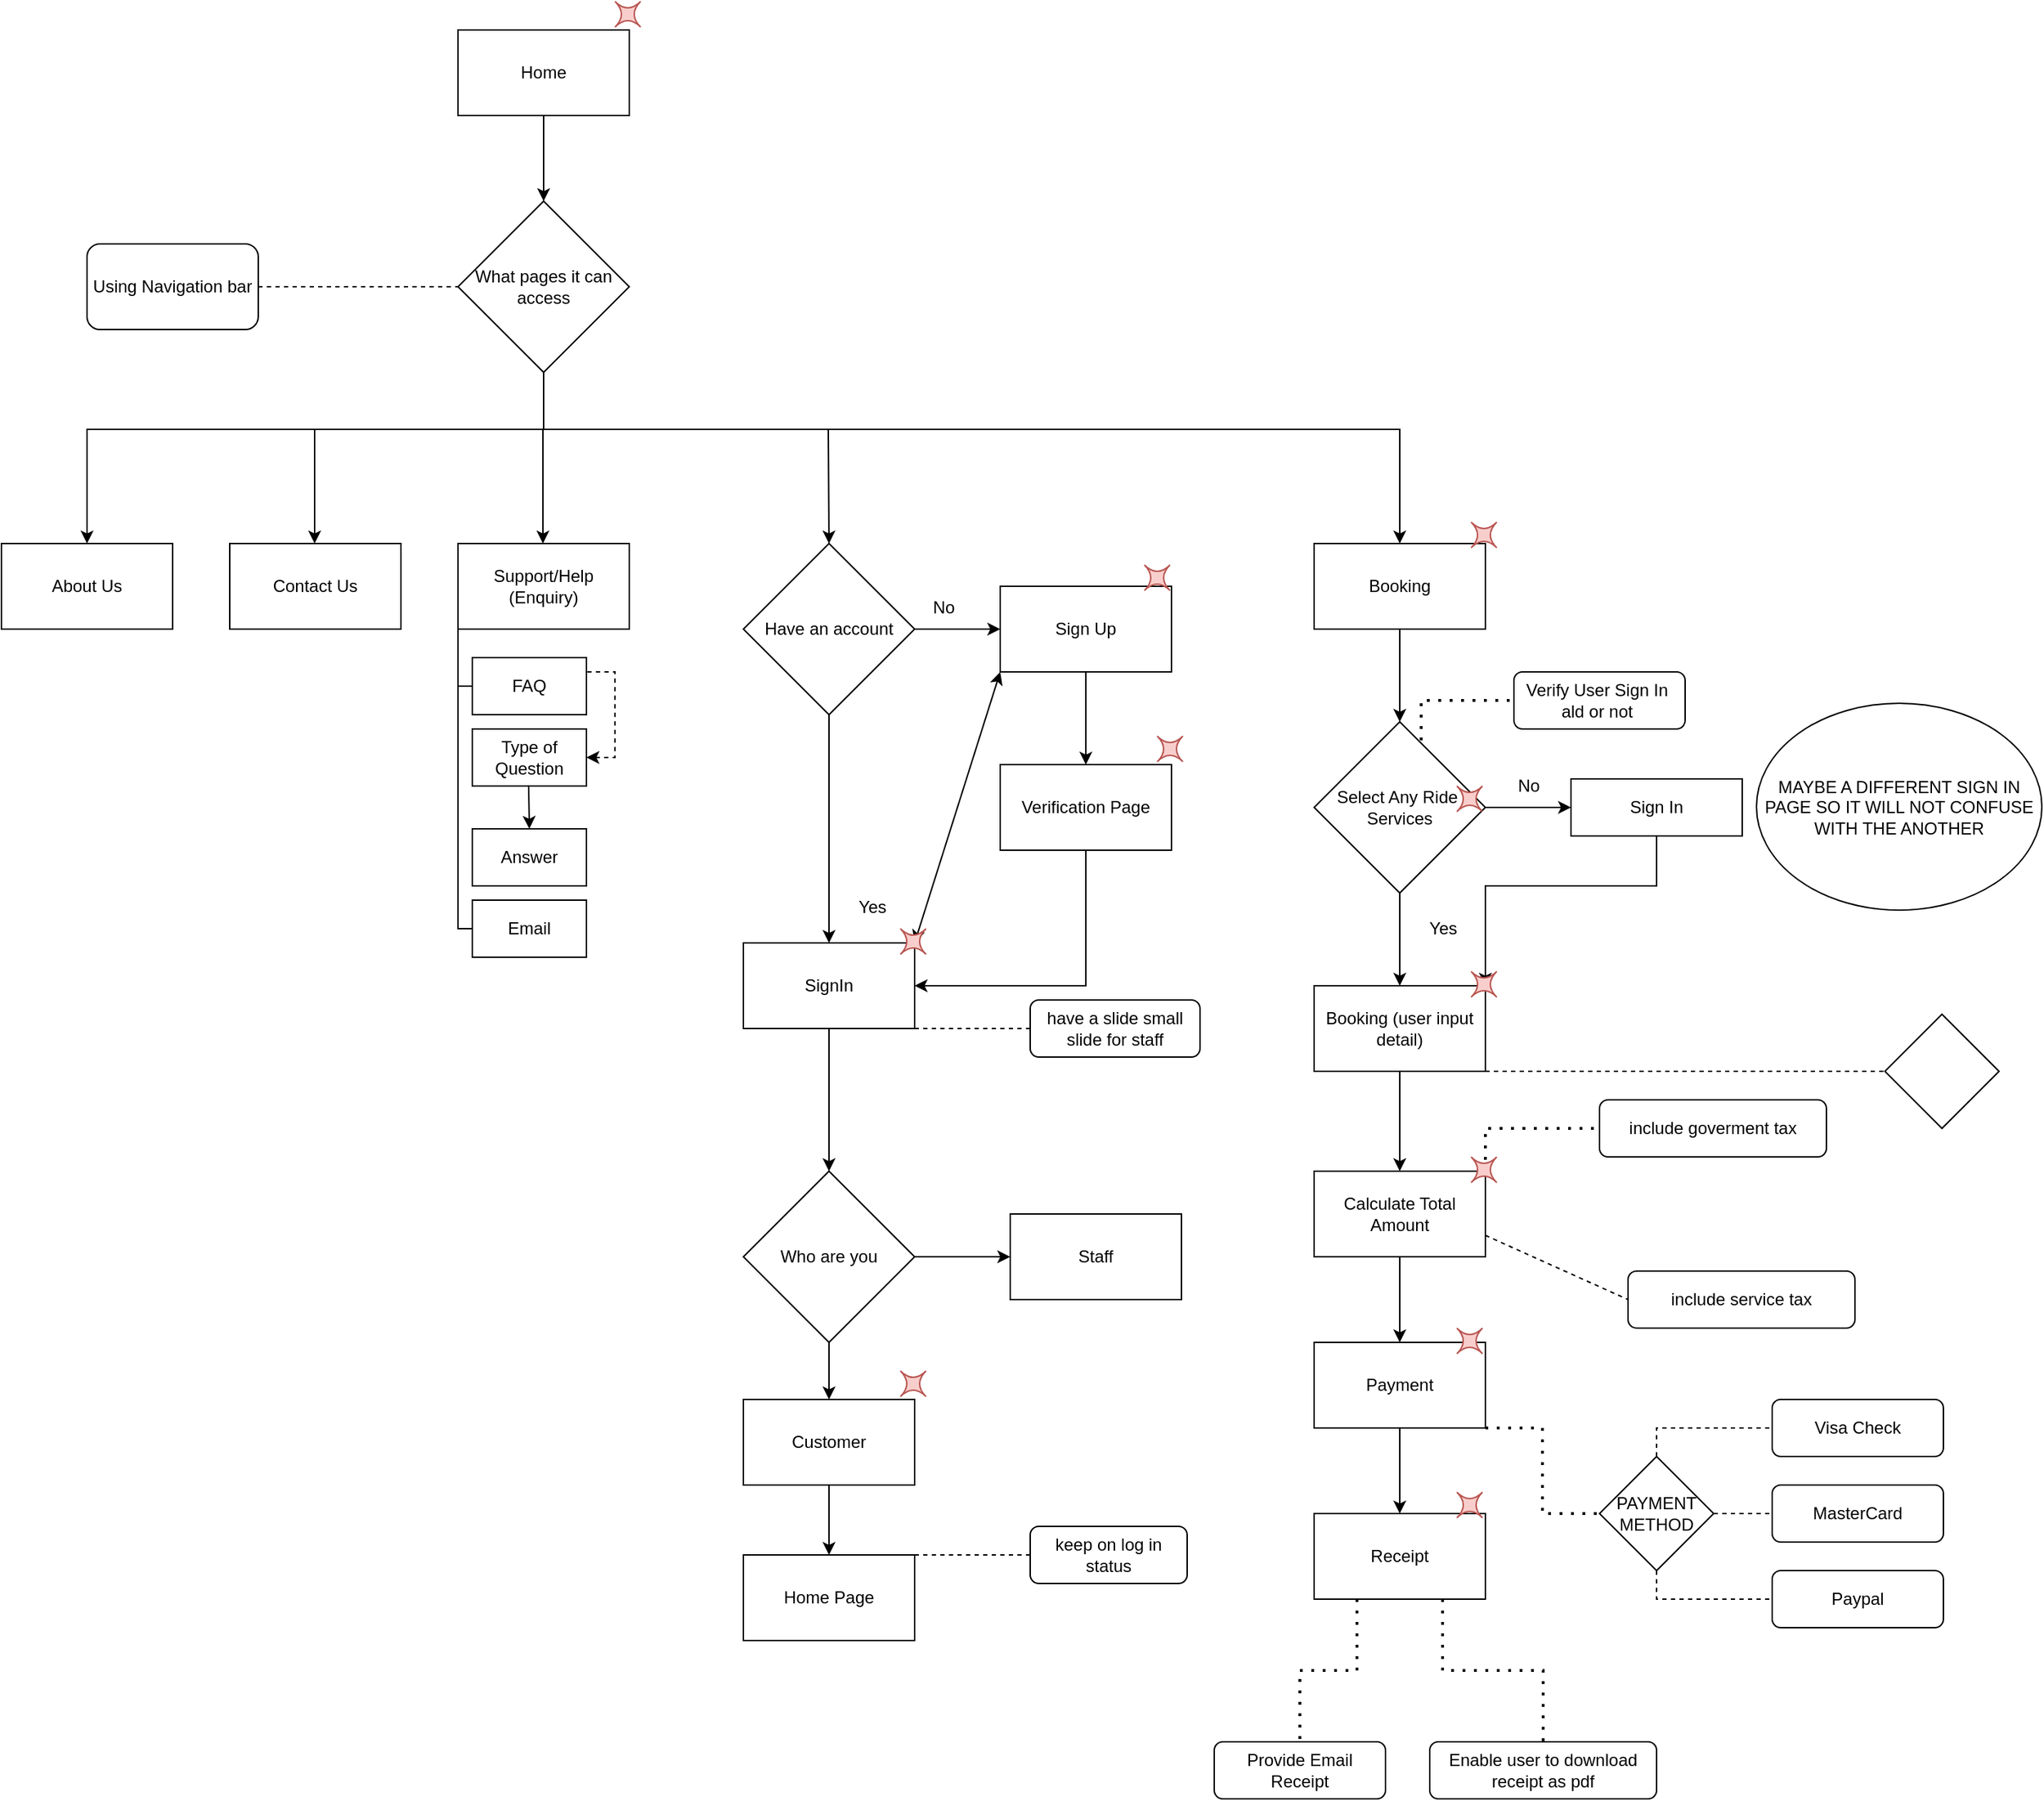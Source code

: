 <mxfile version="21.0.6" type="github">
  <diagram id="C5RBs43oDa-KdzZeNtuy" name="Page-1">
    <mxGraphModel dx="1185" dy="1138" grid="1" gridSize="10" guides="1" tooltips="1" connect="1" arrows="1" fold="1" page="1" pageScale="1" pageWidth="827" pageHeight="1169" math="0" shadow="0">
      <root>
        <mxCell id="WIyWlLk6GJQsqaUBKTNV-0" />
        <mxCell id="WIyWlLk6GJQsqaUBKTNV-1" parent="WIyWlLk6GJQsqaUBKTNV-0" />
        <mxCell id="jvYdk_ujipmIe7CMrrBQ-0" value="Home" style="rounded=0;whiteSpace=wrap;html=1;" parent="WIyWlLk6GJQsqaUBKTNV-1" vertex="1">
          <mxGeometry x="320" y="40" width="120" height="60" as="geometry" />
        </mxCell>
        <mxCell id="jvYdk_ujipmIe7CMrrBQ-1" value="What pages it can access" style="rhombus;whiteSpace=wrap;html=1;" parent="WIyWlLk6GJQsqaUBKTNV-1" vertex="1">
          <mxGeometry x="320" y="160" width="120" height="120" as="geometry" />
        </mxCell>
        <mxCell id="jvYdk_ujipmIe7CMrrBQ-3" value="" style="endArrow=classic;html=1;rounded=0;exitX=0.5;exitY=1;exitDx=0;exitDy=0;" parent="WIyWlLk6GJQsqaUBKTNV-1" source="jvYdk_ujipmIe7CMrrBQ-0" target="jvYdk_ujipmIe7CMrrBQ-1" edge="1">
          <mxGeometry width="50" height="50" relative="1" as="geometry">
            <mxPoint x="210" y="120" as="sourcePoint" />
            <mxPoint x="210" y="210" as="targetPoint" />
          </mxGeometry>
        </mxCell>
        <mxCell id="jvYdk_ujipmIe7CMrrBQ-5" value="" style="endArrow=classic;html=1;rounded=0;exitX=0.5;exitY=1;exitDx=0;exitDy=0;edgeStyle=orthogonalEdgeStyle;entryX=0.5;entryY=0;entryDx=0;entryDy=0;" parent="WIyWlLk6GJQsqaUBKTNV-1" source="jvYdk_ujipmIe7CMrrBQ-1" target="jvYdk_ujipmIe7CMrrBQ-12" edge="1">
          <mxGeometry width="50" height="50" relative="1" as="geometry">
            <mxPoint x="210" y="120" as="sourcePoint" />
            <mxPoint x="160" y="400" as="targetPoint" />
            <Array as="points">
              <mxPoint x="380" y="320" />
              <mxPoint x="60" y="320" />
            </Array>
          </mxGeometry>
        </mxCell>
        <mxCell id="jvYdk_ujipmIe7CMrrBQ-7" value="" style="endArrow=classic;html=1;rounded=0;" parent="WIyWlLk6GJQsqaUBKTNV-1" edge="1">
          <mxGeometry width="50" height="50" relative="1" as="geometry">
            <mxPoint x="219.5" y="320" as="sourcePoint" />
            <mxPoint x="219.5" y="400" as="targetPoint" />
          </mxGeometry>
        </mxCell>
        <mxCell id="jvYdk_ujipmIe7CMrrBQ-9" value="" style="endArrow=classic;html=1;rounded=0;" parent="WIyWlLk6GJQsqaUBKTNV-1" edge="1">
          <mxGeometry width="50" height="50" relative="1" as="geometry">
            <mxPoint x="379.5" y="320" as="sourcePoint" />
            <mxPoint x="379.5" y="400" as="targetPoint" />
          </mxGeometry>
        </mxCell>
        <mxCell id="jvYdk_ujipmIe7CMrrBQ-10" value="" style="endArrow=classic;html=1;rounded=0;exitX=0.5;exitY=1;exitDx=0;exitDy=0;edgeStyle=orthogonalEdgeStyle;entryX=0.5;entryY=0;entryDx=0;entryDy=0;" parent="WIyWlLk6GJQsqaUBKTNV-1" source="jvYdk_ujipmIe7CMrrBQ-1" target="jvYdk_ujipmIe7CMrrBQ-16" edge="1">
          <mxGeometry width="50" height="50" relative="1" as="geometry">
            <mxPoint x="390" y="290" as="sourcePoint" />
            <mxPoint x="720" y="400" as="targetPoint" />
            <Array as="points">
              <mxPoint x="380" y="320" />
              <mxPoint x="980" y="320" />
            </Array>
          </mxGeometry>
        </mxCell>
        <mxCell id="jvYdk_ujipmIe7CMrrBQ-11" value="" style="endArrow=classic;html=1;rounded=0;entryX=0.5;entryY=0;entryDx=0;entryDy=0;" parent="WIyWlLk6GJQsqaUBKTNV-1" target="jvYdk_ujipmIe7CMrrBQ-72" edge="1">
          <mxGeometry width="50" height="50" relative="1" as="geometry">
            <mxPoint x="579.5" y="320" as="sourcePoint" />
            <mxPoint x="579.5" y="400" as="targetPoint" />
          </mxGeometry>
        </mxCell>
        <mxCell id="jvYdk_ujipmIe7CMrrBQ-12" value="About Us" style="rounded=0;whiteSpace=wrap;html=1;" parent="WIyWlLk6GJQsqaUBKTNV-1" vertex="1">
          <mxGeometry y="400" width="120" height="60" as="geometry" />
        </mxCell>
        <mxCell id="jvYdk_ujipmIe7CMrrBQ-13" value="Contact Us" style="rounded=0;whiteSpace=wrap;html=1;" parent="WIyWlLk6GJQsqaUBKTNV-1" vertex="1">
          <mxGeometry x="160" y="400" width="120" height="60" as="geometry" />
        </mxCell>
        <mxCell id="jvYdk_ujipmIe7CMrrBQ-14" value="Support/Help&lt;br&gt;(Enquiry)" style="rounded=0;whiteSpace=wrap;html=1;" parent="WIyWlLk6GJQsqaUBKTNV-1" vertex="1">
          <mxGeometry x="320" y="400" width="120" height="60" as="geometry" />
        </mxCell>
        <mxCell id="jvYdk_ujipmIe7CMrrBQ-15" value="SignIn" style="rounded=0;whiteSpace=wrap;html=1;" parent="WIyWlLk6GJQsqaUBKTNV-1" vertex="1">
          <mxGeometry x="520" y="680" width="120" height="60" as="geometry" />
        </mxCell>
        <mxCell id="jvYdk_ujipmIe7CMrrBQ-16" value="Booking" style="rounded=0;whiteSpace=wrap;html=1;" parent="WIyWlLk6GJQsqaUBKTNV-1" vertex="1">
          <mxGeometry x="920" y="400" width="120" height="60" as="geometry" />
        </mxCell>
        <mxCell id="jvYdk_ujipmIe7CMrrBQ-30" value="Using Navigation bar" style="rounded=1;whiteSpace=wrap;html=1;" parent="WIyWlLk6GJQsqaUBKTNV-1" vertex="1">
          <mxGeometry x="60" y="190" width="120" height="60" as="geometry" />
        </mxCell>
        <mxCell id="jvYdk_ujipmIe7CMrrBQ-39" value="FAQ" style="rounded=0;whiteSpace=wrap;html=1;" parent="WIyWlLk6GJQsqaUBKTNV-1" vertex="1">
          <mxGeometry x="330" y="480" width="80" height="40" as="geometry" />
        </mxCell>
        <mxCell id="jvYdk_ujipmIe7CMrrBQ-40" value="Email" style="rounded=0;whiteSpace=wrap;html=1;" parent="WIyWlLk6GJQsqaUBKTNV-1" vertex="1">
          <mxGeometry x="330" y="650" width="80" height="40" as="geometry" />
        </mxCell>
        <mxCell id="jvYdk_ujipmIe7CMrrBQ-41" value="" style="endArrow=none;html=1;rounded=0;entryX=0;entryY=1;entryDx=0;entryDy=0;exitX=0;exitY=0.5;exitDx=0;exitDy=0;edgeStyle=orthogonalEdgeStyle;" parent="WIyWlLk6GJQsqaUBKTNV-1" source="jvYdk_ujipmIe7CMrrBQ-40" target="jvYdk_ujipmIe7CMrrBQ-14" edge="1">
          <mxGeometry width="50" height="50" relative="1" as="geometry">
            <mxPoint x="300" y="570" as="sourcePoint" />
            <mxPoint x="350" y="520" as="targetPoint" />
          </mxGeometry>
        </mxCell>
        <mxCell id="jvYdk_ujipmIe7CMrrBQ-42" value="" style="endArrow=none;html=1;rounded=0;exitX=0;exitY=0.5;exitDx=0;exitDy=0;" parent="WIyWlLk6GJQsqaUBKTNV-1" source="jvYdk_ujipmIe7CMrrBQ-39" edge="1">
          <mxGeometry width="50" height="50" relative="1" as="geometry">
            <mxPoint x="520" y="570" as="sourcePoint" />
            <mxPoint x="320" y="500" as="targetPoint" />
          </mxGeometry>
        </mxCell>
        <mxCell id="jvYdk_ujipmIe7CMrrBQ-44" value="" style="endArrow=none;html=1;rounded=0;entryX=1;entryY=0.25;entryDx=0;entryDy=0;exitX=1;exitY=0.5;exitDx=0;exitDy=0;edgeStyle=orthogonalEdgeStyle;startArrow=classic;startFill=1;dashed=1;" parent="WIyWlLk6GJQsqaUBKTNV-1" source="jvYdk_ujipmIe7CMrrBQ-45" target="jvYdk_ujipmIe7CMrrBQ-39" edge="1">
          <mxGeometry width="50" height="50" relative="1" as="geometry">
            <mxPoint x="440" y="550" as="sourcePoint" />
            <mxPoint x="330" y="470" as="targetPoint" />
            <Array as="points">
              <mxPoint x="430" y="550" />
              <mxPoint x="430" y="490" />
            </Array>
          </mxGeometry>
        </mxCell>
        <mxCell id="jvYdk_ujipmIe7CMrrBQ-45" value="Type of Question" style="rounded=0;whiteSpace=wrap;html=1;" parent="WIyWlLk6GJQsqaUBKTNV-1" vertex="1">
          <mxGeometry x="330" y="530" width="80" height="40" as="geometry" />
        </mxCell>
        <mxCell id="jvYdk_ujipmIe7CMrrBQ-46" value="" style="endArrow=classic;html=1;rounded=0;entryX=0.5;entryY=0;entryDx=0;entryDy=0;" parent="WIyWlLk6GJQsqaUBKTNV-1" target="jvYdk_ujipmIe7CMrrBQ-47" edge="1">
          <mxGeometry width="50" height="50" relative="1" as="geometry">
            <mxPoint x="369.5" y="570" as="sourcePoint" />
            <mxPoint x="370" y="610" as="targetPoint" />
          </mxGeometry>
        </mxCell>
        <mxCell id="jvYdk_ujipmIe7CMrrBQ-47" value="Answer" style="rounded=0;whiteSpace=wrap;html=1;" parent="WIyWlLk6GJQsqaUBKTNV-1" vertex="1">
          <mxGeometry x="330" y="600" width="80" height="40" as="geometry" />
        </mxCell>
        <mxCell id="jvYdk_ujipmIe7CMrrBQ-49" value="" style="endArrow=classic;html=1;rounded=0;exitX=1;exitY=0.5;exitDx=0;exitDy=0;entryX=0;entryY=0.5;entryDx=0;entryDy=0;" parent="WIyWlLk6GJQsqaUBKTNV-1" source="jvYdk_ujipmIe7CMrrBQ-72" target="jvYdk_ujipmIe7CMrrBQ-50" edge="1">
          <mxGeometry width="50" height="50" relative="1" as="geometry">
            <mxPoint x="759.5" y="440" as="sourcePoint" />
            <mxPoint x="750" y="380" as="targetPoint" />
          </mxGeometry>
        </mxCell>
        <mxCell id="jvYdk_ujipmIe7CMrrBQ-50" value="Sign Up" style="rounded=0;whiteSpace=wrap;html=1;" parent="WIyWlLk6GJQsqaUBKTNV-1" vertex="1">
          <mxGeometry x="700" y="430" width="120" height="60" as="geometry" />
        </mxCell>
        <mxCell id="jvYdk_ujipmIe7CMrrBQ-51" value="" style="endArrow=none;dashed=1;html=1;dashPattern=1 3;strokeWidth=2;rounded=0;exitX=1;exitY=0;exitDx=0;exitDy=0;entryX=0;entryY=0.5;entryDx=0;entryDy=0;edgeStyle=orthogonalEdgeStyle;" parent="WIyWlLk6GJQsqaUBKTNV-1" source="jvYdk_ujipmIe7CMrrBQ-54" target="jvYdk_ujipmIe7CMrrBQ-52" edge="1">
          <mxGeometry width="50" height="50" relative="1" as="geometry">
            <mxPoint x="1300" y="480" as="sourcePoint" />
            <mxPoint x="1100" y="430" as="targetPoint" />
            <Array as="points">
              <mxPoint x="995" y="510" />
            </Array>
          </mxGeometry>
        </mxCell>
        <mxCell id="jvYdk_ujipmIe7CMrrBQ-52" value="Verify User Sign In&amp;nbsp;&lt;br&gt;ald or not&amp;nbsp;" style="rounded=1;whiteSpace=wrap;html=1;" parent="WIyWlLk6GJQsqaUBKTNV-1" vertex="1">
          <mxGeometry x="1060" y="490" width="120" height="40" as="geometry" />
        </mxCell>
        <mxCell id="jvYdk_ujipmIe7CMrrBQ-59" style="rounded=0;orthogonalLoop=1;jettySize=auto;html=1;entryX=0;entryY=0.5;entryDx=0;entryDy=0;" parent="WIyWlLk6GJQsqaUBKTNV-1" source="jvYdk_ujipmIe7CMrrBQ-54" target="jvYdk_ujipmIe7CMrrBQ-58" edge="1">
          <mxGeometry relative="1" as="geometry" />
        </mxCell>
        <mxCell id="jvYdk_ujipmIe7CMrrBQ-54" value="Select Any Ride&amp;nbsp;&lt;br&gt;Services" style="rhombus;whiteSpace=wrap;html=1;" parent="WIyWlLk6GJQsqaUBKTNV-1" vertex="1">
          <mxGeometry x="920" y="525" width="120" height="120" as="geometry" />
        </mxCell>
        <mxCell id="jvYdk_ujipmIe7CMrrBQ-55" value="" style="endArrow=classic;html=1;rounded=0;entryX=0.5;entryY=0;entryDx=0;entryDy=0;exitX=0.5;exitY=1;exitDx=0;exitDy=0;" parent="WIyWlLk6GJQsqaUBKTNV-1" source="jvYdk_ujipmIe7CMrrBQ-16" target="jvYdk_ujipmIe7CMrrBQ-54" edge="1">
          <mxGeometry width="50" height="50" relative="1" as="geometry">
            <mxPoint x="789.5" y="330" as="sourcePoint" />
            <mxPoint x="790" y="410" as="targetPoint" />
          </mxGeometry>
        </mxCell>
        <mxCell id="jvYdk_ujipmIe7CMrrBQ-56" value="" style="endArrow=classic;html=1;rounded=0;exitX=0.5;exitY=1;exitDx=0;exitDy=0;entryX=0.5;entryY=0;entryDx=0;entryDy=0;" parent="WIyWlLk6GJQsqaUBKTNV-1" source="jvYdk_ujipmIe7CMrrBQ-54" target="jvYdk_ujipmIe7CMrrBQ-64" edge="1">
          <mxGeometry width="50" height="50" relative="1" as="geometry">
            <mxPoint x="990" y="470" as="sourcePoint" />
            <mxPoint x="980" y="640" as="targetPoint" />
          </mxGeometry>
        </mxCell>
        <mxCell id="jvYdk_ujipmIe7CMrrBQ-58" value="Sign In" style="rounded=0;whiteSpace=wrap;html=1;" parent="WIyWlLk6GJQsqaUBKTNV-1" vertex="1">
          <mxGeometry x="1100" y="565" width="120" height="40" as="geometry" />
        </mxCell>
        <mxCell id="jvYdk_ujipmIe7CMrrBQ-60" value="No" style="text;html=1;align=center;verticalAlign=middle;resizable=0;points=[];autosize=1;strokeColor=none;fillColor=none;" parent="WIyWlLk6GJQsqaUBKTNV-1" vertex="1">
          <mxGeometry x="1050" y="555" width="40" height="30" as="geometry" />
        </mxCell>
        <mxCell id="jvYdk_ujipmIe7CMrrBQ-63" value="Yes" style="text;html=1;align=center;verticalAlign=middle;resizable=0;points=[];autosize=1;strokeColor=none;fillColor=none;" parent="WIyWlLk6GJQsqaUBKTNV-1" vertex="1">
          <mxGeometry x="990" y="655" width="40" height="30" as="geometry" />
        </mxCell>
        <mxCell id="jvYdk_ujipmIe7CMrrBQ-64" value="Booking (user input detail)" style="rounded=0;whiteSpace=wrap;html=1;" parent="WIyWlLk6GJQsqaUBKTNV-1" vertex="1">
          <mxGeometry x="920" y="710" width="120" height="60" as="geometry" />
        </mxCell>
        <mxCell id="jvYdk_ujipmIe7CMrrBQ-66" value="Calculate Total Amount" style="rounded=0;whiteSpace=wrap;html=1;" parent="WIyWlLk6GJQsqaUBKTNV-1" vertex="1">
          <mxGeometry x="920" y="840" width="120" height="60" as="geometry" />
        </mxCell>
        <mxCell id="jvYdk_ujipmIe7CMrrBQ-67" value="" style="endArrow=classic;html=1;rounded=0;exitX=0.5;exitY=1;exitDx=0;exitDy=0;entryX=0.5;entryY=0;entryDx=0;entryDy=0;" parent="WIyWlLk6GJQsqaUBKTNV-1" source="jvYdk_ujipmIe7CMrrBQ-64" target="jvYdk_ujipmIe7CMrrBQ-66" edge="1">
          <mxGeometry width="50" height="50" relative="1" as="geometry">
            <mxPoint x="990" y="655" as="sourcePoint" />
            <mxPoint x="990" y="720" as="targetPoint" />
          </mxGeometry>
        </mxCell>
        <mxCell id="jvYdk_ujipmIe7CMrrBQ-68" value="Payment" style="rounded=0;whiteSpace=wrap;html=1;" parent="WIyWlLk6GJQsqaUBKTNV-1" vertex="1">
          <mxGeometry x="920" y="960" width="120" height="60" as="geometry" />
        </mxCell>
        <mxCell id="jvYdk_ujipmIe7CMrrBQ-69" value="" style="endArrow=classic;html=1;rounded=0;entryX=0.5;entryY=0;entryDx=0;entryDy=0;exitX=0.5;exitY=1;exitDx=0;exitDy=0;" parent="WIyWlLk6GJQsqaUBKTNV-1" source="jvYdk_ujipmIe7CMrrBQ-66" target="jvYdk_ujipmIe7CMrrBQ-68" edge="1">
          <mxGeometry width="50" height="50" relative="1" as="geometry">
            <mxPoint x="1060" y="930" as="sourcePoint" />
            <mxPoint x="990" y="840" as="targetPoint" />
          </mxGeometry>
        </mxCell>
        <mxCell id="jvYdk_ujipmIe7CMrrBQ-70" value="Receipt" style="rounded=0;whiteSpace=wrap;html=1;" parent="WIyWlLk6GJQsqaUBKTNV-1" vertex="1">
          <mxGeometry x="920" y="1080" width="120" height="60" as="geometry" />
        </mxCell>
        <mxCell id="jvYdk_ujipmIe7CMrrBQ-71" value="" style="endArrow=classic;html=1;rounded=0;entryX=0.5;entryY=0;entryDx=0;entryDy=0;exitX=0.5;exitY=1;exitDx=0;exitDy=0;" parent="WIyWlLk6GJQsqaUBKTNV-1" target="jvYdk_ujipmIe7CMrrBQ-70" edge="1">
          <mxGeometry width="50" height="50" relative="1" as="geometry">
            <mxPoint x="980" y="1020" as="sourcePoint" />
            <mxPoint x="990" y="960" as="targetPoint" />
          </mxGeometry>
        </mxCell>
        <mxCell id="jvYdk_ujipmIe7CMrrBQ-72" value="Have an account" style="rhombus;whiteSpace=wrap;html=1;" parent="WIyWlLk6GJQsqaUBKTNV-1" vertex="1">
          <mxGeometry x="520" y="400" width="120" height="120" as="geometry" />
        </mxCell>
        <mxCell id="jvYdk_ujipmIe7CMrrBQ-73" value="" style="endArrow=classic;html=1;rounded=0;exitX=0.5;exitY=1;exitDx=0;exitDy=0;entryX=0.5;entryY=0;entryDx=0;entryDy=0;" parent="WIyWlLk6GJQsqaUBKTNV-1" source="jvYdk_ujipmIe7CMrrBQ-50" target="jvYdk_ujipmIe7CMrrBQ-74" edge="1">
          <mxGeometry width="50" height="50" relative="1" as="geometry">
            <mxPoint x="730" y="620" as="sourcePoint" />
            <mxPoint x="760" y="570" as="targetPoint" />
          </mxGeometry>
        </mxCell>
        <mxCell id="jvYdk_ujipmIe7CMrrBQ-77" style="edgeStyle=orthogonalEdgeStyle;rounded=0;orthogonalLoop=1;jettySize=auto;html=1;entryX=1;entryY=0.5;entryDx=0;entryDy=0;" parent="WIyWlLk6GJQsqaUBKTNV-1" source="jvYdk_ujipmIe7CMrrBQ-74" target="jvYdk_ujipmIe7CMrrBQ-15" edge="1">
          <mxGeometry relative="1" as="geometry">
            <Array as="points">
              <mxPoint x="760" y="710" />
            </Array>
          </mxGeometry>
        </mxCell>
        <mxCell id="jvYdk_ujipmIe7CMrrBQ-74" value="Verification Page" style="rounded=0;whiteSpace=wrap;html=1;" parent="WIyWlLk6GJQsqaUBKTNV-1" vertex="1">
          <mxGeometry x="700" y="555" width="120" height="60" as="geometry" />
        </mxCell>
        <mxCell id="jvYdk_ujipmIe7CMrrBQ-75" value="No" style="text;html=1;align=center;verticalAlign=middle;resizable=0;points=[];autosize=1;strokeColor=none;fillColor=none;" parent="WIyWlLk6GJQsqaUBKTNV-1" vertex="1">
          <mxGeometry x="640" y="430" width="40" height="30" as="geometry" />
        </mxCell>
        <mxCell id="jvYdk_ujipmIe7CMrrBQ-76" value="" style="endArrow=classic;html=1;rounded=0;entryX=0.5;entryY=0;entryDx=0;entryDy=0;exitX=0.5;exitY=1;exitDx=0;exitDy=0;" parent="WIyWlLk6GJQsqaUBKTNV-1" source="jvYdk_ujipmIe7CMrrBQ-72" target="jvYdk_ujipmIe7CMrrBQ-15" edge="1">
          <mxGeometry width="50" height="50" relative="1" as="geometry">
            <mxPoint x="589.5" y="330" as="sourcePoint" />
            <mxPoint x="590" y="410" as="targetPoint" />
          </mxGeometry>
        </mxCell>
        <mxCell id="jvYdk_ujipmIe7CMrrBQ-78" value="Yes" style="text;html=1;align=center;verticalAlign=middle;resizable=0;points=[];autosize=1;strokeColor=none;fillColor=none;" parent="WIyWlLk6GJQsqaUBKTNV-1" vertex="1">
          <mxGeometry x="590" y="640" width="40" height="30" as="geometry" />
        </mxCell>
        <mxCell id="jvYdk_ujipmIe7CMrrBQ-79" value="" style="endArrow=classic;startArrow=classic;html=1;rounded=0;entryX=0;entryY=1;entryDx=0;entryDy=0;exitX=1;exitY=0;exitDx=0;exitDy=0;" parent="WIyWlLk6GJQsqaUBKTNV-1" source="jvYdk_ujipmIe7CMrrBQ-15" target="jvYdk_ujipmIe7CMrrBQ-50" edge="1">
          <mxGeometry width="50" height="50" relative="1" as="geometry">
            <mxPoint x="620" y="670" as="sourcePoint" />
            <mxPoint x="670" y="620" as="targetPoint" />
          </mxGeometry>
        </mxCell>
        <mxCell id="jvYdk_ujipmIe7CMrrBQ-81" value="Customer" style="rounded=0;whiteSpace=wrap;html=1;" parent="WIyWlLk6GJQsqaUBKTNV-1" vertex="1">
          <mxGeometry x="520" y="1000" width="120" height="60" as="geometry" />
        </mxCell>
        <mxCell id="jvYdk_ujipmIe7CMrrBQ-82" value="Staff" style="rounded=0;whiteSpace=wrap;html=1;" parent="WIyWlLk6GJQsqaUBKTNV-1" vertex="1">
          <mxGeometry x="707" y="870" width="120" height="60" as="geometry" />
        </mxCell>
        <mxCell id="jvYdk_ujipmIe7CMrrBQ-83" value="Who are you" style="rhombus;whiteSpace=wrap;html=1;" parent="WIyWlLk6GJQsqaUBKTNV-1" vertex="1">
          <mxGeometry x="520" y="840" width="120" height="120" as="geometry" />
        </mxCell>
        <mxCell id="jvYdk_ujipmIe7CMrrBQ-84" value="" style="endArrow=classic;html=1;rounded=0;exitX=0.5;exitY=1;exitDx=0;exitDy=0;entryX=0.5;entryY=0;entryDx=0;entryDy=0;" parent="WIyWlLk6GJQsqaUBKTNV-1" source="jvYdk_ujipmIe7CMrrBQ-15" target="jvYdk_ujipmIe7CMrrBQ-83" edge="1">
          <mxGeometry width="50" height="50" relative="1" as="geometry">
            <mxPoint x="740" y="840" as="sourcePoint" />
            <mxPoint x="790" y="790" as="targetPoint" />
          </mxGeometry>
        </mxCell>
        <mxCell id="jvYdk_ujipmIe7CMrrBQ-85" value="" style="endArrow=classic;html=1;rounded=0;exitX=0.5;exitY=1;exitDx=0;exitDy=0;entryX=0.5;entryY=0;entryDx=0;entryDy=0;" parent="WIyWlLk6GJQsqaUBKTNV-1" source="jvYdk_ujipmIe7CMrrBQ-83" target="jvYdk_ujipmIe7CMrrBQ-81" edge="1">
          <mxGeometry width="50" height="50" relative="1" as="geometry">
            <mxPoint x="590" y="750" as="sourcePoint" />
            <mxPoint x="590" y="850" as="targetPoint" />
          </mxGeometry>
        </mxCell>
        <mxCell id="jvYdk_ujipmIe7CMrrBQ-86" value="" style="endArrow=classic;html=1;rounded=0;exitX=1;exitY=0.5;exitDx=0;exitDy=0;entryX=0;entryY=0.5;entryDx=0;entryDy=0;" parent="WIyWlLk6GJQsqaUBKTNV-1" source="jvYdk_ujipmIe7CMrrBQ-83" target="jvYdk_ujipmIe7CMrrBQ-82" edge="1">
          <mxGeometry width="50" height="50" relative="1" as="geometry">
            <mxPoint x="590" y="970" as="sourcePoint" />
            <mxPoint x="590" y="1070" as="targetPoint" />
          </mxGeometry>
        </mxCell>
        <mxCell id="jvYdk_ujipmIe7CMrrBQ-87" value="have a slide small slide for staff" style="rounded=1;whiteSpace=wrap;html=1;" parent="WIyWlLk6GJQsqaUBKTNV-1" vertex="1">
          <mxGeometry x="721" y="720" width="119" height="40" as="geometry" />
        </mxCell>
        <mxCell id="jvYdk_ujipmIe7CMrrBQ-88" value="" style="endArrow=none;dashed=1;html=1;rounded=0;exitX=1;exitY=1;exitDx=0;exitDy=0;entryX=0;entryY=0.5;entryDx=0;entryDy=0;" parent="WIyWlLk6GJQsqaUBKTNV-1" source="jvYdk_ujipmIe7CMrrBQ-15" target="jvYdk_ujipmIe7CMrrBQ-87" edge="1">
          <mxGeometry width="50" height="50" relative="1" as="geometry">
            <mxPoint x="670" y="840" as="sourcePoint" />
            <mxPoint x="720" y="790" as="targetPoint" />
          </mxGeometry>
        </mxCell>
        <mxCell id="jvYdk_ujipmIe7CMrrBQ-89" value="Home Page" style="rounded=0;whiteSpace=wrap;html=1;" parent="WIyWlLk6GJQsqaUBKTNV-1" vertex="1">
          <mxGeometry x="520" y="1109" width="120" height="60" as="geometry" />
        </mxCell>
        <mxCell id="jvYdk_ujipmIe7CMrrBQ-90" value="" style="endArrow=classic;html=1;rounded=0;entryX=0.5;entryY=0;entryDx=0;entryDy=0;exitX=0.5;exitY=1;exitDx=0;exitDy=0;" parent="WIyWlLk6GJQsqaUBKTNV-1" source="jvYdk_ujipmIe7CMrrBQ-81" target="jvYdk_ujipmIe7CMrrBQ-89" edge="1">
          <mxGeometry width="50" height="50" relative="1" as="geometry">
            <mxPoint x="590" y="470" as="sourcePoint" />
            <mxPoint x="590" y="630" as="targetPoint" />
          </mxGeometry>
        </mxCell>
        <mxCell id="jvYdk_ujipmIe7CMrrBQ-91" value="" style="endArrow=none;dashed=1;html=1;rounded=0;entryX=0;entryY=0.5;entryDx=0;entryDy=0;exitX=1;exitY=0;exitDx=0;exitDy=0;" parent="WIyWlLk6GJQsqaUBKTNV-1" source="jvYdk_ujipmIe7CMrrBQ-89" target="jvYdk_ujipmIe7CMrrBQ-92" edge="1">
          <mxGeometry width="50" height="50" relative="1" as="geometry">
            <mxPoint x="640" y="1139" as="sourcePoint" />
            <mxPoint x="720" y="1139" as="targetPoint" />
          </mxGeometry>
        </mxCell>
        <mxCell id="jvYdk_ujipmIe7CMrrBQ-92" value="keep on log in status" style="rounded=1;whiteSpace=wrap;html=1;" parent="WIyWlLk6GJQsqaUBKTNV-1" vertex="1">
          <mxGeometry x="721" y="1089" width="110" height="40" as="geometry" />
        </mxCell>
        <mxCell id="jvYdk_ujipmIe7CMrrBQ-95" value="" style="endArrow=classic;html=1;rounded=0;exitX=0.5;exitY=1;exitDx=0;exitDy=0;entryX=1;entryY=0;entryDx=0;entryDy=0;edgeStyle=orthogonalEdgeStyle;" parent="WIyWlLk6GJQsqaUBKTNV-1" source="jvYdk_ujipmIe7CMrrBQ-58" target="jvYdk_ujipmIe7CMrrBQ-64" edge="1">
          <mxGeometry width="50" height="50" relative="1" as="geometry">
            <mxPoint x="1150" y="670" as="sourcePoint" />
            <mxPoint x="1200" y="620" as="targetPoint" />
            <Array as="points">
              <mxPoint x="1160" y="640" />
              <mxPoint x="1040" y="640" />
            </Array>
          </mxGeometry>
        </mxCell>
        <mxCell id="jvYdk_ujipmIe7CMrrBQ-96" value="MAYBE A DIFFERENT SIGN IN PAGE SO IT WILL NOT CONFUSE WITH THE ANOTHER" style="ellipse;whiteSpace=wrap;html=1;" parent="WIyWlLk6GJQsqaUBKTNV-1" vertex="1">
          <mxGeometry x="1230" y="512" width="200" height="145" as="geometry" />
        </mxCell>
        <mxCell id="jvYdk_ujipmIe7CMrrBQ-97" value="" style="endArrow=none;dashed=1;html=1;rounded=0;exitX=1;exitY=0.5;exitDx=0;exitDy=0;entryX=0;entryY=0.5;entryDx=0;entryDy=0;edgeStyle=orthogonalEdgeStyle;" parent="WIyWlLk6GJQsqaUBKTNV-1" source="jvYdk_ujipmIe7CMrrBQ-30" target="jvYdk_ujipmIe7CMrrBQ-1" edge="1">
          <mxGeometry width="50" height="50" relative="1" as="geometry">
            <mxPoint x="140" y="160" as="sourcePoint" />
            <mxPoint x="190" y="110" as="targetPoint" />
            <Array as="points">
              <mxPoint x="220" y="220" />
              <mxPoint x="220" y="220" />
            </Array>
          </mxGeometry>
        </mxCell>
        <mxCell id="jvYdk_ujipmIe7CMrrBQ-99" value="Provide Email Receipt" style="rounded=1;whiteSpace=wrap;html=1;" parent="WIyWlLk6GJQsqaUBKTNV-1" vertex="1">
          <mxGeometry x="850" y="1240" width="120" height="40" as="geometry" />
        </mxCell>
        <mxCell id="jvYdk_ujipmIe7CMrrBQ-100" value="" style="endArrow=none;dashed=1;html=1;dashPattern=1 3;strokeWidth=2;rounded=0;exitX=0.25;exitY=1;exitDx=0;exitDy=0;entryX=0.5;entryY=0;entryDx=0;entryDy=0;edgeStyle=orthogonalEdgeStyle;" parent="WIyWlLk6GJQsqaUBKTNV-1" source="jvYdk_ujipmIe7CMrrBQ-70" target="jvYdk_ujipmIe7CMrrBQ-99" edge="1">
          <mxGeometry width="50" height="50" relative="1" as="geometry">
            <mxPoint x="1020" y="565" as="sourcePoint" />
            <mxPoint x="1070" y="520" as="targetPoint" />
          </mxGeometry>
        </mxCell>
        <mxCell id="jvYdk_ujipmIe7CMrrBQ-101" value="Enable user to download receipt as pdf" style="rounded=1;whiteSpace=wrap;html=1;" parent="WIyWlLk6GJQsqaUBKTNV-1" vertex="1">
          <mxGeometry x="1001" y="1240" width="159" height="40" as="geometry" />
        </mxCell>
        <mxCell id="jvYdk_ujipmIe7CMrrBQ-102" value="" style="endArrow=none;dashed=1;html=1;dashPattern=1 3;strokeWidth=2;rounded=0;exitX=0.75;exitY=1;exitDx=0;exitDy=0;entryX=0.5;entryY=0;entryDx=0;entryDy=0;edgeStyle=orthogonalEdgeStyle;" parent="WIyWlLk6GJQsqaUBKTNV-1" source="jvYdk_ujipmIe7CMrrBQ-70" target="jvYdk_ujipmIe7CMrrBQ-101" edge="1">
          <mxGeometry width="50" height="50" relative="1" as="geometry">
            <mxPoint x="1040" y="1130" as="sourcePoint" />
            <mxPoint x="1070" y="570" as="targetPoint" />
          </mxGeometry>
        </mxCell>
        <mxCell id="jvYdk_ujipmIe7CMrrBQ-107" value="" style="endArrow=none;dashed=1;html=1;dashPattern=1 3;strokeWidth=2;rounded=0;exitX=1;exitY=1;exitDx=0;exitDy=0;entryX=0;entryY=0.5;entryDx=0;entryDy=0;edgeStyle=orthogonalEdgeStyle;" parent="WIyWlLk6GJQsqaUBKTNV-1" source="jvYdk_ujipmIe7CMrrBQ-68" target="jvYdk_ujipmIe7CMrrBQ-108" edge="1">
          <mxGeometry width="50" height="50" relative="1" as="geometry">
            <mxPoint x="1050" y="1090" as="sourcePoint" />
            <mxPoint x="1160" y="960" as="targetPoint" />
            <Array as="points">
              <mxPoint x="1080" y="1020" />
              <mxPoint x="1080" y="1080" />
            </Array>
          </mxGeometry>
        </mxCell>
        <mxCell id="jvYdk_ujipmIe7CMrrBQ-108" value="PAYMENT&lt;br&gt;METHOD" style="rhombus;whiteSpace=wrap;html=1;" parent="WIyWlLk6GJQsqaUBKTNV-1" vertex="1">
          <mxGeometry x="1120" y="1040" width="80" height="80" as="geometry" />
        </mxCell>
        <mxCell id="jvYdk_ujipmIe7CMrrBQ-109" value="Visa Check" style="rounded=1;whiteSpace=wrap;html=1;" parent="WIyWlLk6GJQsqaUBKTNV-1" vertex="1">
          <mxGeometry x="1241" y="1000" width="120" height="40" as="geometry" />
        </mxCell>
        <mxCell id="jvYdk_ujipmIe7CMrrBQ-110" value="Paypal" style="rounded=1;whiteSpace=wrap;html=1;" parent="WIyWlLk6GJQsqaUBKTNV-1" vertex="1">
          <mxGeometry x="1241" y="1120" width="120" height="40" as="geometry" />
        </mxCell>
        <mxCell id="jvYdk_ujipmIe7CMrrBQ-111" value="MasterCard" style="rounded=1;whiteSpace=wrap;html=1;" parent="WIyWlLk6GJQsqaUBKTNV-1" vertex="1">
          <mxGeometry x="1241" y="1060" width="120" height="40" as="geometry" />
        </mxCell>
        <mxCell id="jvYdk_ujipmIe7CMrrBQ-112" value="" style="endArrow=none;dashed=1;html=1;rounded=0;exitX=0.5;exitY=0;exitDx=0;exitDy=0;entryX=0;entryY=0.5;entryDx=0;entryDy=0;edgeStyle=orthogonalEdgeStyle;" parent="WIyWlLk6GJQsqaUBKTNV-1" source="jvYdk_ujipmIe7CMrrBQ-108" target="jvYdk_ujipmIe7CMrrBQ-109" edge="1">
          <mxGeometry width="50" height="50" relative="1" as="geometry">
            <mxPoint x="1290" y="950" as="sourcePoint" />
            <mxPoint x="1340" y="900" as="targetPoint" />
          </mxGeometry>
        </mxCell>
        <mxCell id="jvYdk_ujipmIe7CMrrBQ-113" value="" style="endArrow=none;dashed=1;html=1;rounded=0;exitX=1;exitY=0.5;exitDx=0;exitDy=0;entryX=0;entryY=0.5;entryDx=0;entryDy=0;" parent="WIyWlLk6GJQsqaUBKTNV-1" source="jvYdk_ujipmIe7CMrrBQ-108" target="jvYdk_ujipmIe7CMrrBQ-111" edge="1">
          <mxGeometry width="50" height="50" relative="1" as="geometry">
            <mxPoint x="1260" y="1060" as="sourcePoint" />
            <mxPoint x="1310" y="1010" as="targetPoint" />
          </mxGeometry>
        </mxCell>
        <mxCell id="jvYdk_ujipmIe7CMrrBQ-114" value="" style="endArrow=none;dashed=1;html=1;rounded=0;exitX=0.5;exitY=1;exitDx=0;exitDy=0;entryX=0;entryY=0.5;entryDx=0;entryDy=0;edgeStyle=orthogonalEdgeStyle;" parent="WIyWlLk6GJQsqaUBKTNV-1" source="jvYdk_ujipmIe7CMrrBQ-108" target="jvYdk_ujipmIe7CMrrBQ-110" edge="1">
          <mxGeometry width="50" height="50" relative="1" as="geometry">
            <mxPoint x="1220" y="1150" as="sourcePoint" />
            <mxPoint x="1270" y="1100" as="targetPoint" />
          </mxGeometry>
        </mxCell>
        <mxCell id="jvYdk_ujipmIe7CMrrBQ-115" value="include goverment tax" style="rounded=1;whiteSpace=wrap;html=1;" parent="WIyWlLk6GJQsqaUBKTNV-1" vertex="1">
          <mxGeometry x="1120" y="790" width="159" height="40" as="geometry" />
        </mxCell>
        <mxCell id="jvYdk_ujipmIe7CMrrBQ-116" value="" style="endArrow=none;dashed=1;html=1;dashPattern=1 3;strokeWidth=2;rounded=0;exitX=1;exitY=0;exitDx=0;exitDy=0;entryX=0;entryY=0.5;entryDx=0;entryDy=0;edgeStyle=orthogonalEdgeStyle;" parent="WIyWlLk6GJQsqaUBKTNV-1" source="jvYdk_ujipmIe7CMrrBQ-66" target="jvYdk_ujipmIe7CMrrBQ-115" edge="1">
          <mxGeometry width="50" height="50" relative="1" as="geometry">
            <mxPoint x="1149" y="380" as="sourcePoint" />
            <mxPoint x="1189" y="90" as="targetPoint" />
          </mxGeometry>
        </mxCell>
        <mxCell id="jvYdk_ujipmIe7CMrrBQ-117" value="include service tax" style="rounded=1;whiteSpace=wrap;html=1;" parent="WIyWlLk6GJQsqaUBKTNV-1" vertex="1">
          <mxGeometry x="1140" y="910" width="159" height="40" as="geometry" />
        </mxCell>
        <mxCell id="jvYdk_ujipmIe7CMrrBQ-119" value="" style="endArrow=none;dashed=1;html=1;rounded=0;exitX=1;exitY=0.75;exitDx=0;exitDy=0;entryX=0;entryY=0.5;entryDx=0;entryDy=0;" parent="WIyWlLk6GJQsqaUBKTNV-1" source="jvYdk_ujipmIe7CMrrBQ-66" target="jvYdk_ujipmIe7CMrrBQ-117" edge="1">
          <mxGeometry width="50" height="50" relative="1" as="geometry">
            <mxPoint x="1360" y="880" as="sourcePoint" />
            <mxPoint x="1410" y="830" as="targetPoint" />
          </mxGeometry>
        </mxCell>
        <mxCell id="jvYdk_ujipmIe7CMrrBQ-120" value="" style="endArrow=none;dashed=1;html=1;rounded=0;exitX=1;exitY=1;exitDx=0;exitDy=0;entryX=0;entryY=0.5;entryDx=0;entryDy=0;" parent="WIyWlLk6GJQsqaUBKTNV-1" source="jvYdk_ujipmIe7CMrrBQ-64" target="jvYdk_ujipmIe7CMrrBQ-121" edge="1">
          <mxGeometry width="50" height="50" relative="1" as="geometry">
            <mxPoint x="1210" y="750" as="sourcePoint" />
            <mxPoint x="1200" y="755" as="targetPoint" />
          </mxGeometry>
        </mxCell>
        <mxCell id="jvYdk_ujipmIe7CMrrBQ-121" value="" style="rhombus;whiteSpace=wrap;html=1;" parent="WIyWlLk6GJQsqaUBKTNV-1" vertex="1">
          <mxGeometry x="1320" y="730" width="80" height="80" as="geometry" />
        </mxCell>
        <mxCell id="s9P6Q5YSlAMFLzRuQU9E-1" value="" style="shape=switch;whiteSpace=wrap;html=1;fillColor=#f8cecc;strokeColor=#b85450;" parent="WIyWlLk6GJQsqaUBKTNV-1" vertex="1">
          <mxGeometry x="430" y="20" width="18" height="18" as="geometry" />
        </mxCell>
        <mxCell id="s9P6Q5YSlAMFLzRuQU9E-2" value="" style="shape=switch;whiteSpace=wrap;html=1;fillColor=#f8cecc;strokeColor=#b85450;" parent="WIyWlLk6GJQsqaUBKTNV-1" vertex="1">
          <mxGeometry x="801" y="415" width="18" height="18" as="geometry" />
        </mxCell>
        <mxCell id="s9P6Q5YSlAMFLzRuQU9E-3" value="" style="shape=switch;whiteSpace=wrap;html=1;fillColor=#f8cecc;strokeColor=#b85450;" parent="WIyWlLk6GJQsqaUBKTNV-1" vertex="1">
          <mxGeometry x="810" y="535" width="18" height="18" as="geometry" />
        </mxCell>
        <mxCell id="s9P6Q5YSlAMFLzRuQU9E-4" value="" style="shape=switch;whiteSpace=wrap;html=1;fillColor=#f8cecc;strokeColor=#b85450;" parent="WIyWlLk6GJQsqaUBKTNV-1" vertex="1">
          <mxGeometry x="630" y="670" width="18" height="18" as="geometry" />
        </mxCell>
        <mxCell id="s9P6Q5YSlAMFLzRuQU9E-5" value="" style="shape=switch;whiteSpace=wrap;html=1;fillColor=#f8cecc;strokeColor=#b85450;" parent="WIyWlLk6GJQsqaUBKTNV-1" vertex="1">
          <mxGeometry x="630" y="980" width="18" height="18" as="geometry" />
        </mxCell>
        <mxCell id="s9P6Q5YSlAMFLzRuQU9E-6" value="" style="shape=switch;whiteSpace=wrap;html=1;fillColor=#f8cecc;strokeColor=#b85450;" parent="WIyWlLk6GJQsqaUBKTNV-1" vertex="1">
          <mxGeometry x="1030" y="385" width="18" height="18" as="geometry" />
        </mxCell>
        <mxCell id="s9P6Q5YSlAMFLzRuQU9E-7" value="" style="shape=switch;whiteSpace=wrap;html=1;fillColor=#f8cecc;strokeColor=#b85450;" parent="WIyWlLk6GJQsqaUBKTNV-1" vertex="1">
          <mxGeometry x="1020" y="570" width="18" height="18" as="geometry" />
        </mxCell>
        <mxCell id="s9P6Q5YSlAMFLzRuQU9E-8" value="" style="shape=switch;whiteSpace=wrap;html=1;fillColor=#f8cecc;strokeColor=#b85450;" parent="WIyWlLk6GJQsqaUBKTNV-1" vertex="1">
          <mxGeometry x="1030" y="700" width="18" height="18" as="geometry" />
        </mxCell>
        <mxCell id="s9P6Q5YSlAMFLzRuQU9E-9" value="" style="shape=switch;whiteSpace=wrap;html=1;fillColor=#f8cecc;strokeColor=#b85450;" parent="WIyWlLk6GJQsqaUBKTNV-1" vertex="1">
          <mxGeometry x="1030" y="830" width="18" height="18" as="geometry" />
        </mxCell>
        <mxCell id="s9P6Q5YSlAMFLzRuQU9E-10" value="" style="shape=switch;whiteSpace=wrap;html=1;fillColor=#f8cecc;strokeColor=#b85450;" parent="WIyWlLk6GJQsqaUBKTNV-1" vertex="1">
          <mxGeometry x="1020" y="950" width="18" height="18" as="geometry" />
        </mxCell>
        <mxCell id="s9P6Q5YSlAMFLzRuQU9E-11" value="" style="shape=switch;whiteSpace=wrap;html=1;fillColor=#f8cecc;strokeColor=#b85450;" parent="WIyWlLk6GJQsqaUBKTNV-1" vertex="1">
          <mxGeometry x="1020" y="1065" width="18" height="18" as="geometry" />
        </mxCell>
      </root>
    </mxGraphModel>
  </diagram>
</mxfile>
